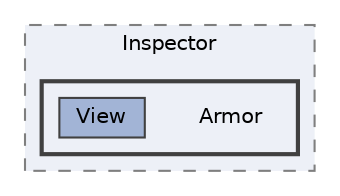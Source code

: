 digraph "C:/Users/むずでょ/Documents/Unity Projects/RMU-1-00-00-Research/Assets/RPGMaker/Codebase/Editor/Inspector/Armor"
{
 // LATEX_PDF_SIZE
  bgcolor="transparent";
  edge [fontname=Helvetica,fontsize=10,labelfontname=Helvetica,labelfontsize=10];
  node [fontname=Helvetica,fontsize=10,shape=box,height=0.2,width=0.4];
  compound=true
  subgraph clusterdir_556927790365328304c22c636a104915 {
    graph [ bgcolor="#edf0f7", pencolor="grey50", label="Inspector", fontname=Helvetica,fontsize=10 style="filled,dashed", URL="dir_556927790365328304c22c636a104915.html",tooltip=""]
  subgraph clusterdir_c55cce4de06fcab40f9fac1df5dbceca {
    graph [ bgcolor="#edf0f7", pencolor="grey25", label="", fontname=Helvetica,fontsize=10 style="filled,bold", URL="dir_c55cce4de06fcab40f9fac1df5dbceca.html",tooltip=""]
    dir_c55cce4de06fcab40f9fac1df5dbceca [shape=plaintext, label="Armor"];
  dir_3b4a73166a97998851df05dbc7f6a7a6 [label="View", fillcolor="#a2b4d6", color="grey25", style="filled", URL="dir_3b4a73166a97998851df05dbc7f6a7a6.html",tooltip=""];
  }
  }
}
